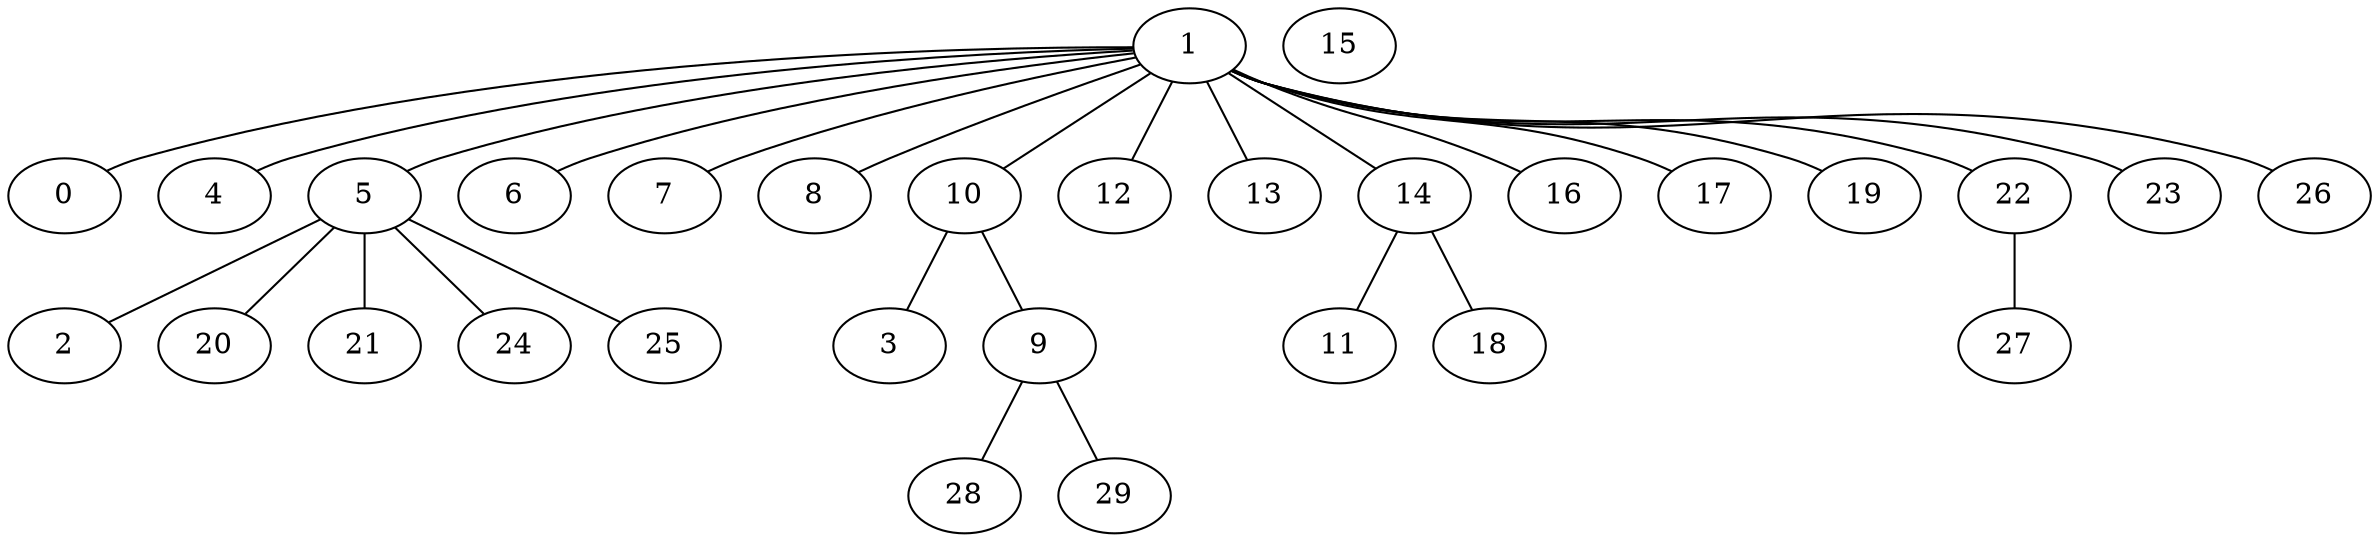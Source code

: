 graph {
	0
	1
	2
	3
	4
	5
	6
	7
	8
	9
	10
	11
	12
	13
	14
	15
	16
	17
	18
	19
	20
	21
	22
	23
	24
	25
	26
	27
	28
	29
	1 -- 5;
	1 -- 7;
	1 -- 13;
	1 -- 14;
	1 -- 16;
	1 -- 17;
	1 -- 19;
	1 -- 22;
	1 -- 26;
	1 -- 0;
	1 -- 4;
	1 -- 6;
	1 -- 8;
	1 -- 10;
	1 -- 12;
	1 -- 23;
	5 -- 20;
	5 -- 21;
	5 -- 24;
	5 -- 2;
	5 -- 25;
	9 -- 28;
	9 -- 29;
	10 -- 3;
	10 -- 9;
	14 -- 11;
	14 -- 18;
	22 -- 27;
}